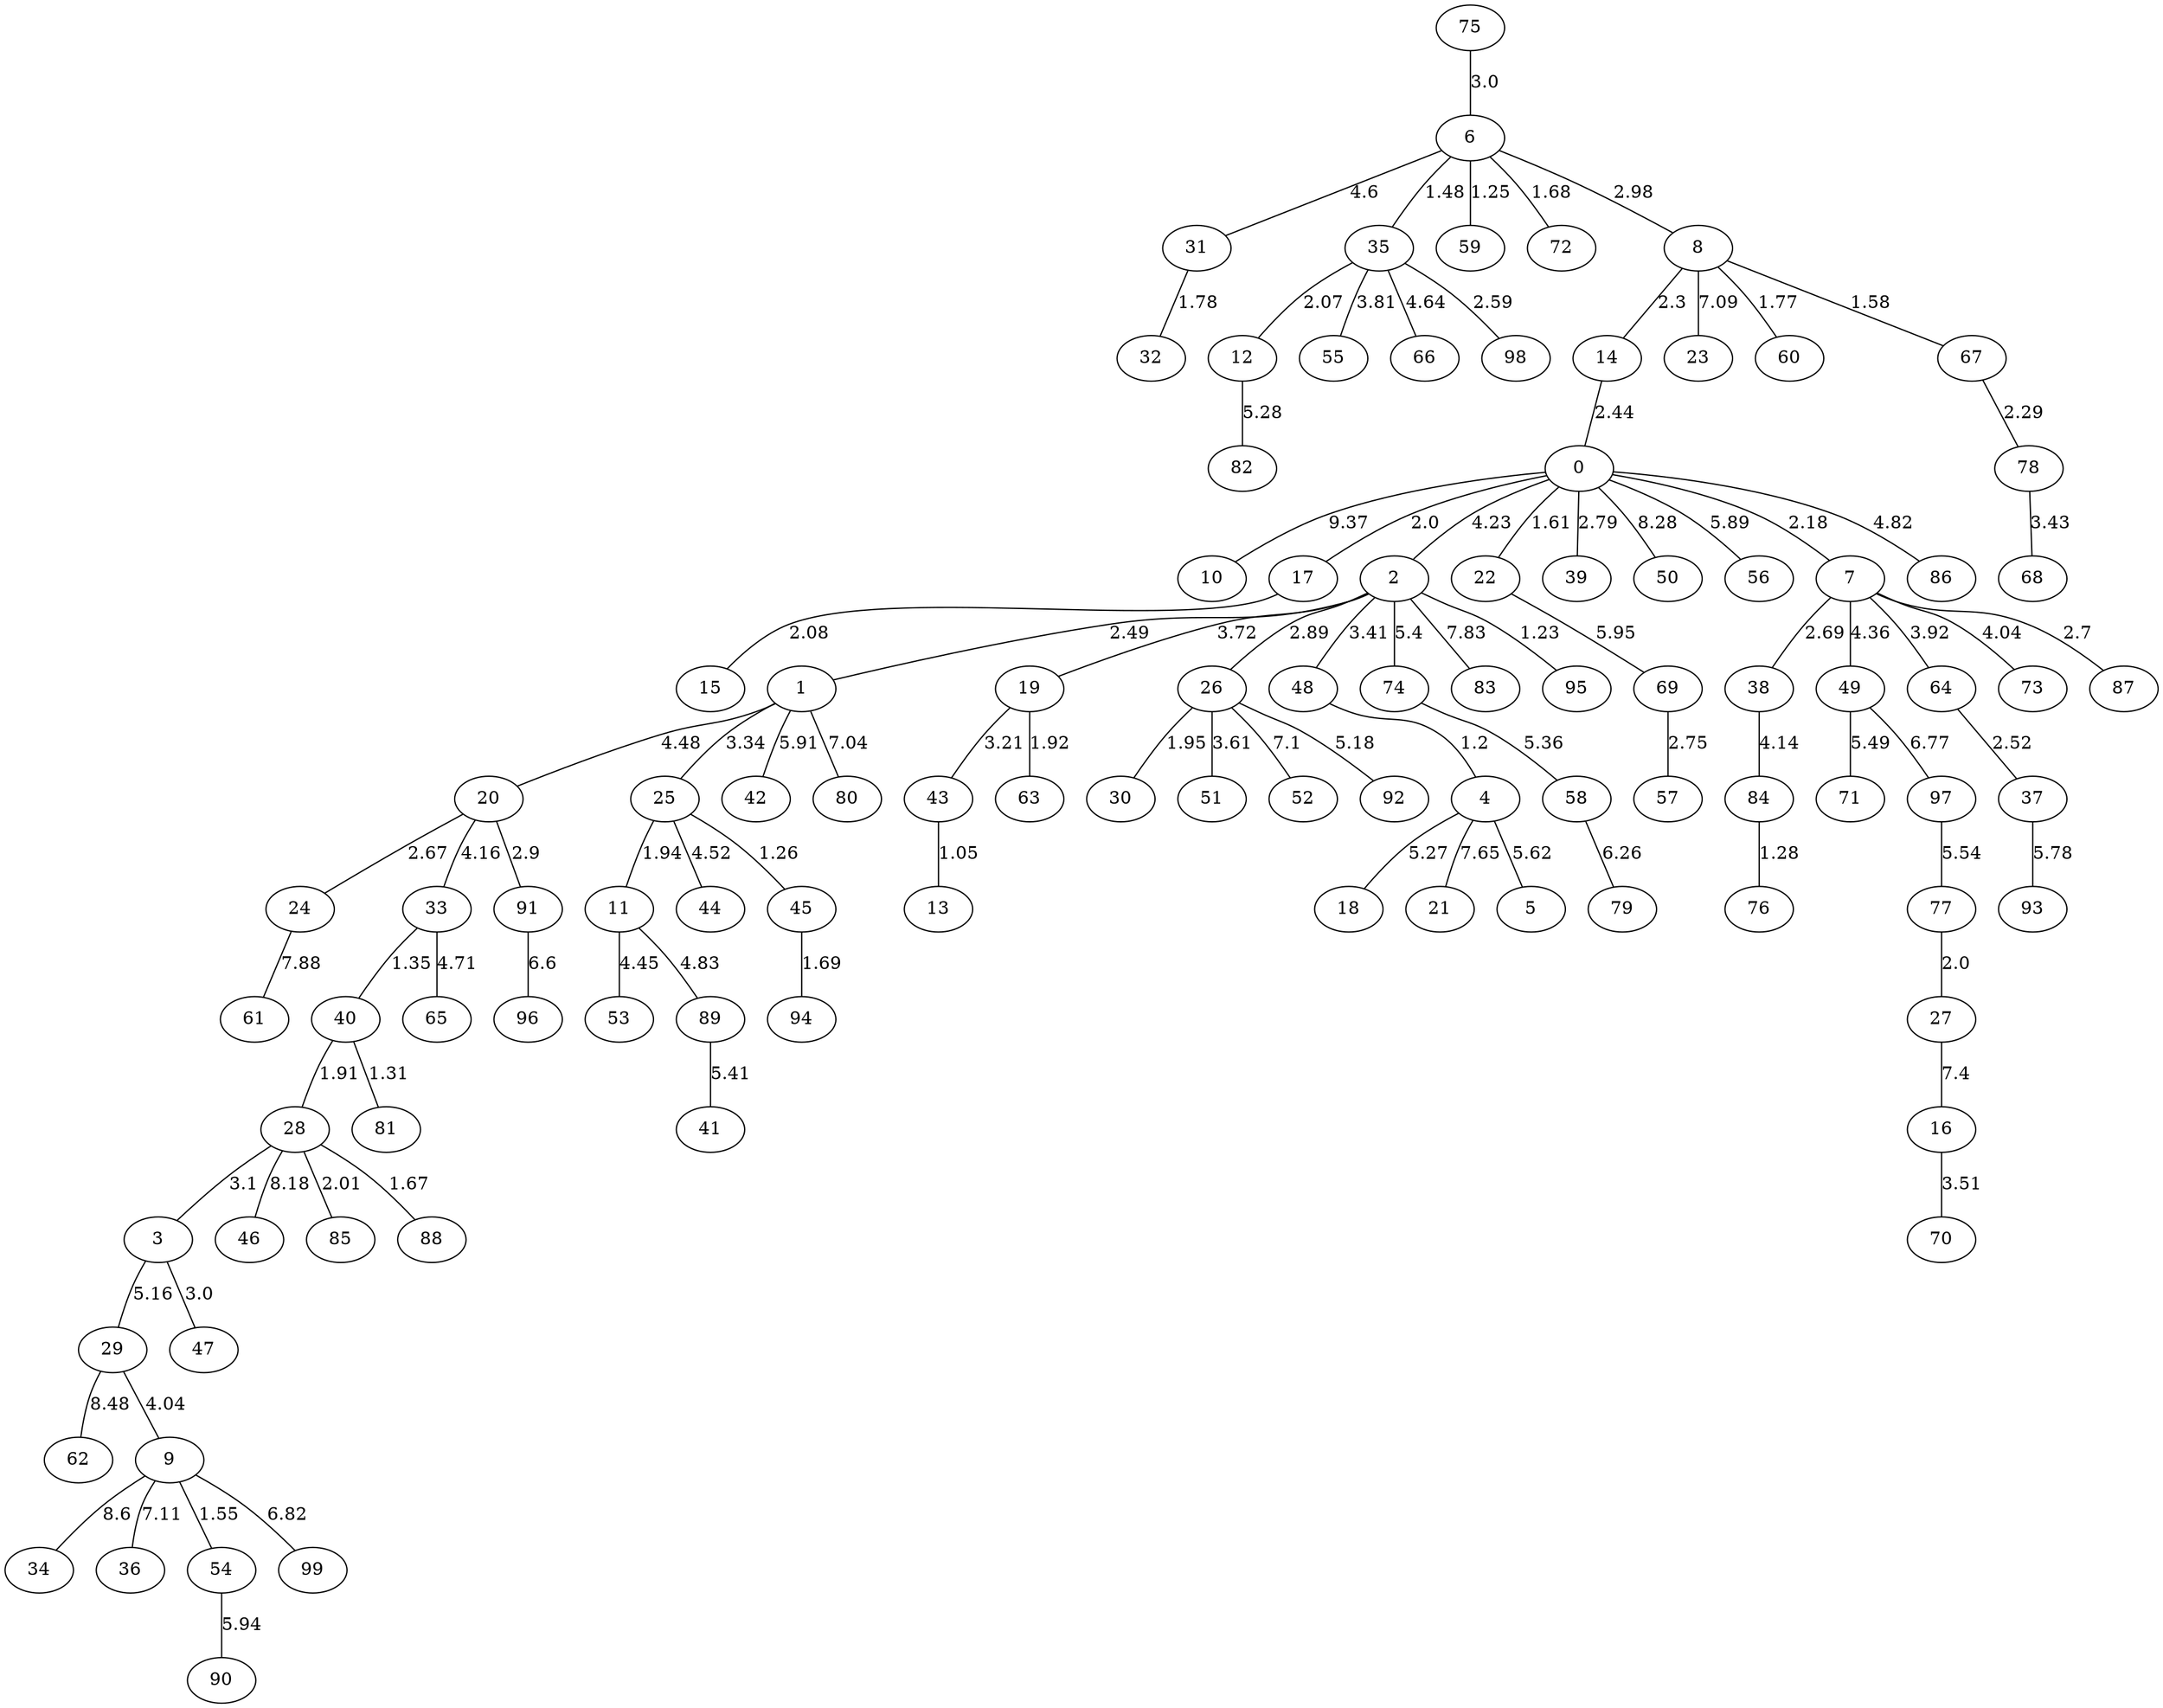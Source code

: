 graph G {
  "0";
  "1";
  "10";
  "11";
  "12";
  "13";
  "14";
  "15";
  "16";
  "17";
  "18";
  "19";
  "2";
  "20";
  "21";
  "22";
  "23";
  "24";
  "25";
  "26";
  "27";
  "28";
  "29";
  "3";
  "30";
  "31";
  "32";
  "33";
  "34";
  "35";
  "36";
  "37";
  "38";
  "39";
  "4";
  "40";
  "41";
  "42";
  "43";
  "44";
  "45";
  "46";
  "47";
  "48";
  "49";
  "5";
  "50";
  "51";
  "52";
  "53";
  "54";
  "55";
  "56";
  "57";
  "58";
  "59";
  "6";
  "60";
  "61";
  "62";
  "63";
  "64";
  "65";
  "66";
  "67";
  "68";
  "69";
  "7";
  "70";
  "71";
  "72";
  "73";
  "74";
  "75";
  "76";
  "77";
  "78";
  "79";
  "8";
  "80";
  "81";
  "82";
  "83";
  "84";
  "85";
  "86";
  "87";
  "88";
  "89";
  "9";
  "90";
  "91";
  "92";
  "93";
  "94";
  "95";
  "96";
  "97";
  "98";
  "99";
  "75" -- "6" [label="3.0"];
  "6" -- "59" [label="1.25"];
  "6" -- "35" [label="1.48"];
  "6" -- "72" [label="1.68"];
  "35" -- "12" [label="2.07"];
  "35" -- "98" [label="2.59"];
  "6" -- "8" [label="2.98"];
  "8" -- "67" [label="1.58"];
  "8" -- "60" [label="1.77"];
  "67" -- "78" [label="2.29"];
  "8" -- "14" [label="2.3"];
  "14" -- "0" [label="2.44"];
  "0" -- "22" [label="1.61"];
  "0" -- "17" [label="2.0"];
  "17" -- "15" [label="2.08"];
  "0" -- "7" [label="2.18"];
  "7" -- "38" [label="2.69"];
  "7" -- "87" [label="2.7"];
  "0" -- "39" [label="2.79"];
  "78" -- "68" [label="3.43"];
  "35" -- "55" [label="3.81"];
  "7" -- "64" [label="3.92"];
  "64" -- "37" [label="2.52"];
  "7" -- "73" [label="4.04"];
  "38" -- "84" [label="4.14"];
  "84" -- "76" [label="1.28"];
  "0" -- "2" [label="4.23"];
  "2" -- "95" [label="1.23"];
  "2" -- "1" [label="2.49"];
  "2" -- "26" [label="2.89"];
  "26" -- "30" [label="1.95"];
  "1" -- "25" [label="3.34"];
  "25" -- "45" [label="1.26"];
  "45" -- "94" [label="1.69"];
  "25" -- "11" [label="1.94"];
  "2" -- "48" [label="3.41"];
  "48" -- "4" [label="1.2"];
  "26" -- "51" [label="3.61"];
  "2" -- "19" [label="3.72"];
  "19" -- "63" [label="1.92"];
  "19" -- "43" [label="3.21"];
  "43" -- "13" [label="1.05"];
  "7" -- "49" [label="4.36"];
  "11" -- "53" [label="4.45"];
  "1" -- "20" [label="4.48"];
  "20" -- "24" [label="2.67"];
  "20" -- "91" [label="2.9"];
  "20" -- "33" [label="4.16"];
  "33" -- "40" [label="1.35"];
  "40" -- "81" [label="1.31"];
  "40" -- "28" [label="1.91"];
  "28" -- "88" [label="1.67"];
  "28" -- "85" [label="2.01"];
  "28" -- "3" [label="3.1"];
  "3" -- "47" [label="3.0"];
  "25" -- "44" [label="4.52"];
  "6" -- "31" [label="4.6"];
  "31" -- "32" [label="1.78"];
  "35" -- "66" [label="4.64"];
  "33" -- "65" [label="4.71"];
  "0" -- "86" [label="4.82"];
  "11" -- "89" [label="4.83"];
  "3" -- "29" [label="5.16"];
  "29" -- "9" [label="4.04"];
  "9" -- "54" [label="1.55"];
  "26" -- "92" [label="5.18"];
  "4" -- "18" [label="5.27"];
  "12" -- "82" [label="5.28"];
  "2" -- "74" [label="5.4"];
  "74" -- "58" [label="5.36"];
  "89" -- "41" [label="5.41"];
  "49" -- "71" [label="5.49"];
  "4" -- "5" [label="5.62"];
  "37" -- "93" [label="5.78"];
  "0" -- "56" [label="5.89"];
  "1" -- "42" [label="5.91"];
  "54" -- "90" [label="5.94"];
  "22" -- "69" [label="5.95"];
  "69" -- "57" [label="2.75"];
  "58" -- "79" [label="6.26"];
  "91" -- "96" [label="6.6"];
  "49" -- "97" [label="6.77"];
  "97" -- "77" [label="5.54"];
  "77" -- "27" [label="2.0"];
  "9" -- "99" [label="6.82"];
  "1" -- "80" [label="7.04"];
  "8" -- "23" [label="7.09"];
  "26" -- "52" [label="7.1"];
  "9" -- "36" [label="7.11"];
  "27" -- "16" [label="7.4"];
  "16" -- "70" [label="3.51"];
  "4" -- "21" [label="7.65"];
  "2" -- "83" [label="7.83"];
  "24" -- "61" [label="7.88"];
  "28" -- "46" [label="8.18"];
  "0" -- "50" [label="8.28"];
  "29" -- "62" [label="8.48"];
  "9" -- "34" [label="8.6"];
  "0" -- "10" [label="9.37"];
}
